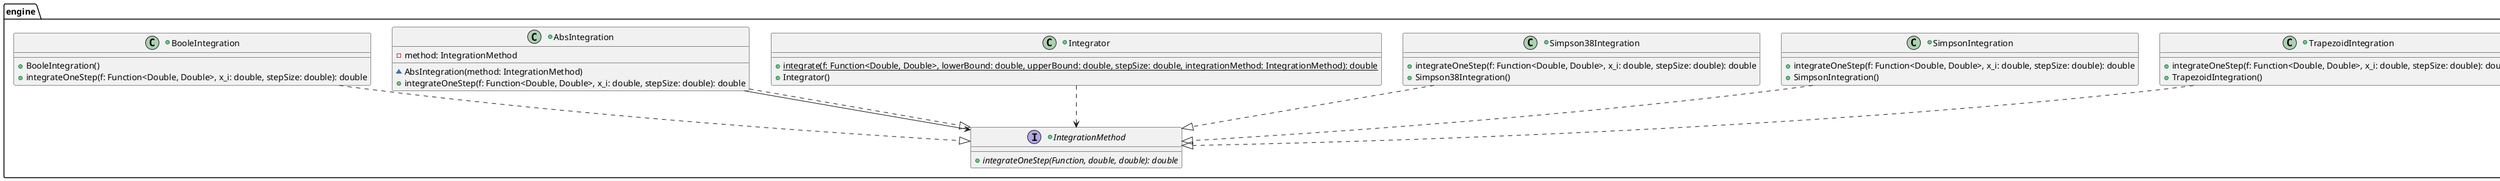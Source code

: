 @startuml
'Generated by linter project
'Certain abstract methods and enum methods do not have paramater names available
'Inner classes, Exceptions, and Generic/Paramaterized classes are unsupported
'There may also be the occasional mysterious missing type paramater or return type or dependency

package engine {
	+class TrapezoidIntegration {
		+integrateOneStep(f: Function<Double, Double>, x_i: double, stepSize: double): double
		+TrapezoidIntegration()
	}
	+class SimpsonIntegration {
		+integrateOneStep(f: Function<Double, Double>, x_i: double, stepSize: double): double
		+SimpsonIntegration()
	}
	+class Simpson38Integration {
		+integrateOneStep(f: Function<Double, Double>, x_i: double, stepSize: double): double
		+Simpson38Integration()
	}
	+class Integrator {
		+{static} integrate(f: Function<Double, Double>, lowerBound: double, upperBound: double, stepSize: double, integrationMethod: IntegrationMethod): double
		+Integrator()
	}
	+class AbsIntegration {
		-method: IntegrationMethod
		~AbsIntegration(method: IntegrationMethod)
		+integrateOneStep(f: Function<Double, Double>, x_i: double, stepSize: double): double
	}
	+interface IntegrationMethod {
		+{abstract} integrateOneStep(Function, double, double): double
	}
	+class BooleIntegration {
		+BooleIntegration()
		+integrateOneStep(f: Function<Double, Double>, x_i: double, stepSize: double): double
	}
 }
engine.SimpsonIntegration ..|> engine.IntegrationMethod
engine.AbsIntegration --> engine.IntegrationMethod
engine.AbsIntegration ..|> engine.IntegrationMethod
engine.TrapezoidIntegration ..|> engine.IntegrationMethod
engine.Simpson38Integration ..|> engine.IntegrationMethod
engine.Integrator ..> engine.IntegrationMethod
engine.BooleIntegration ..|> engine.IntegrationMethod
@enduml